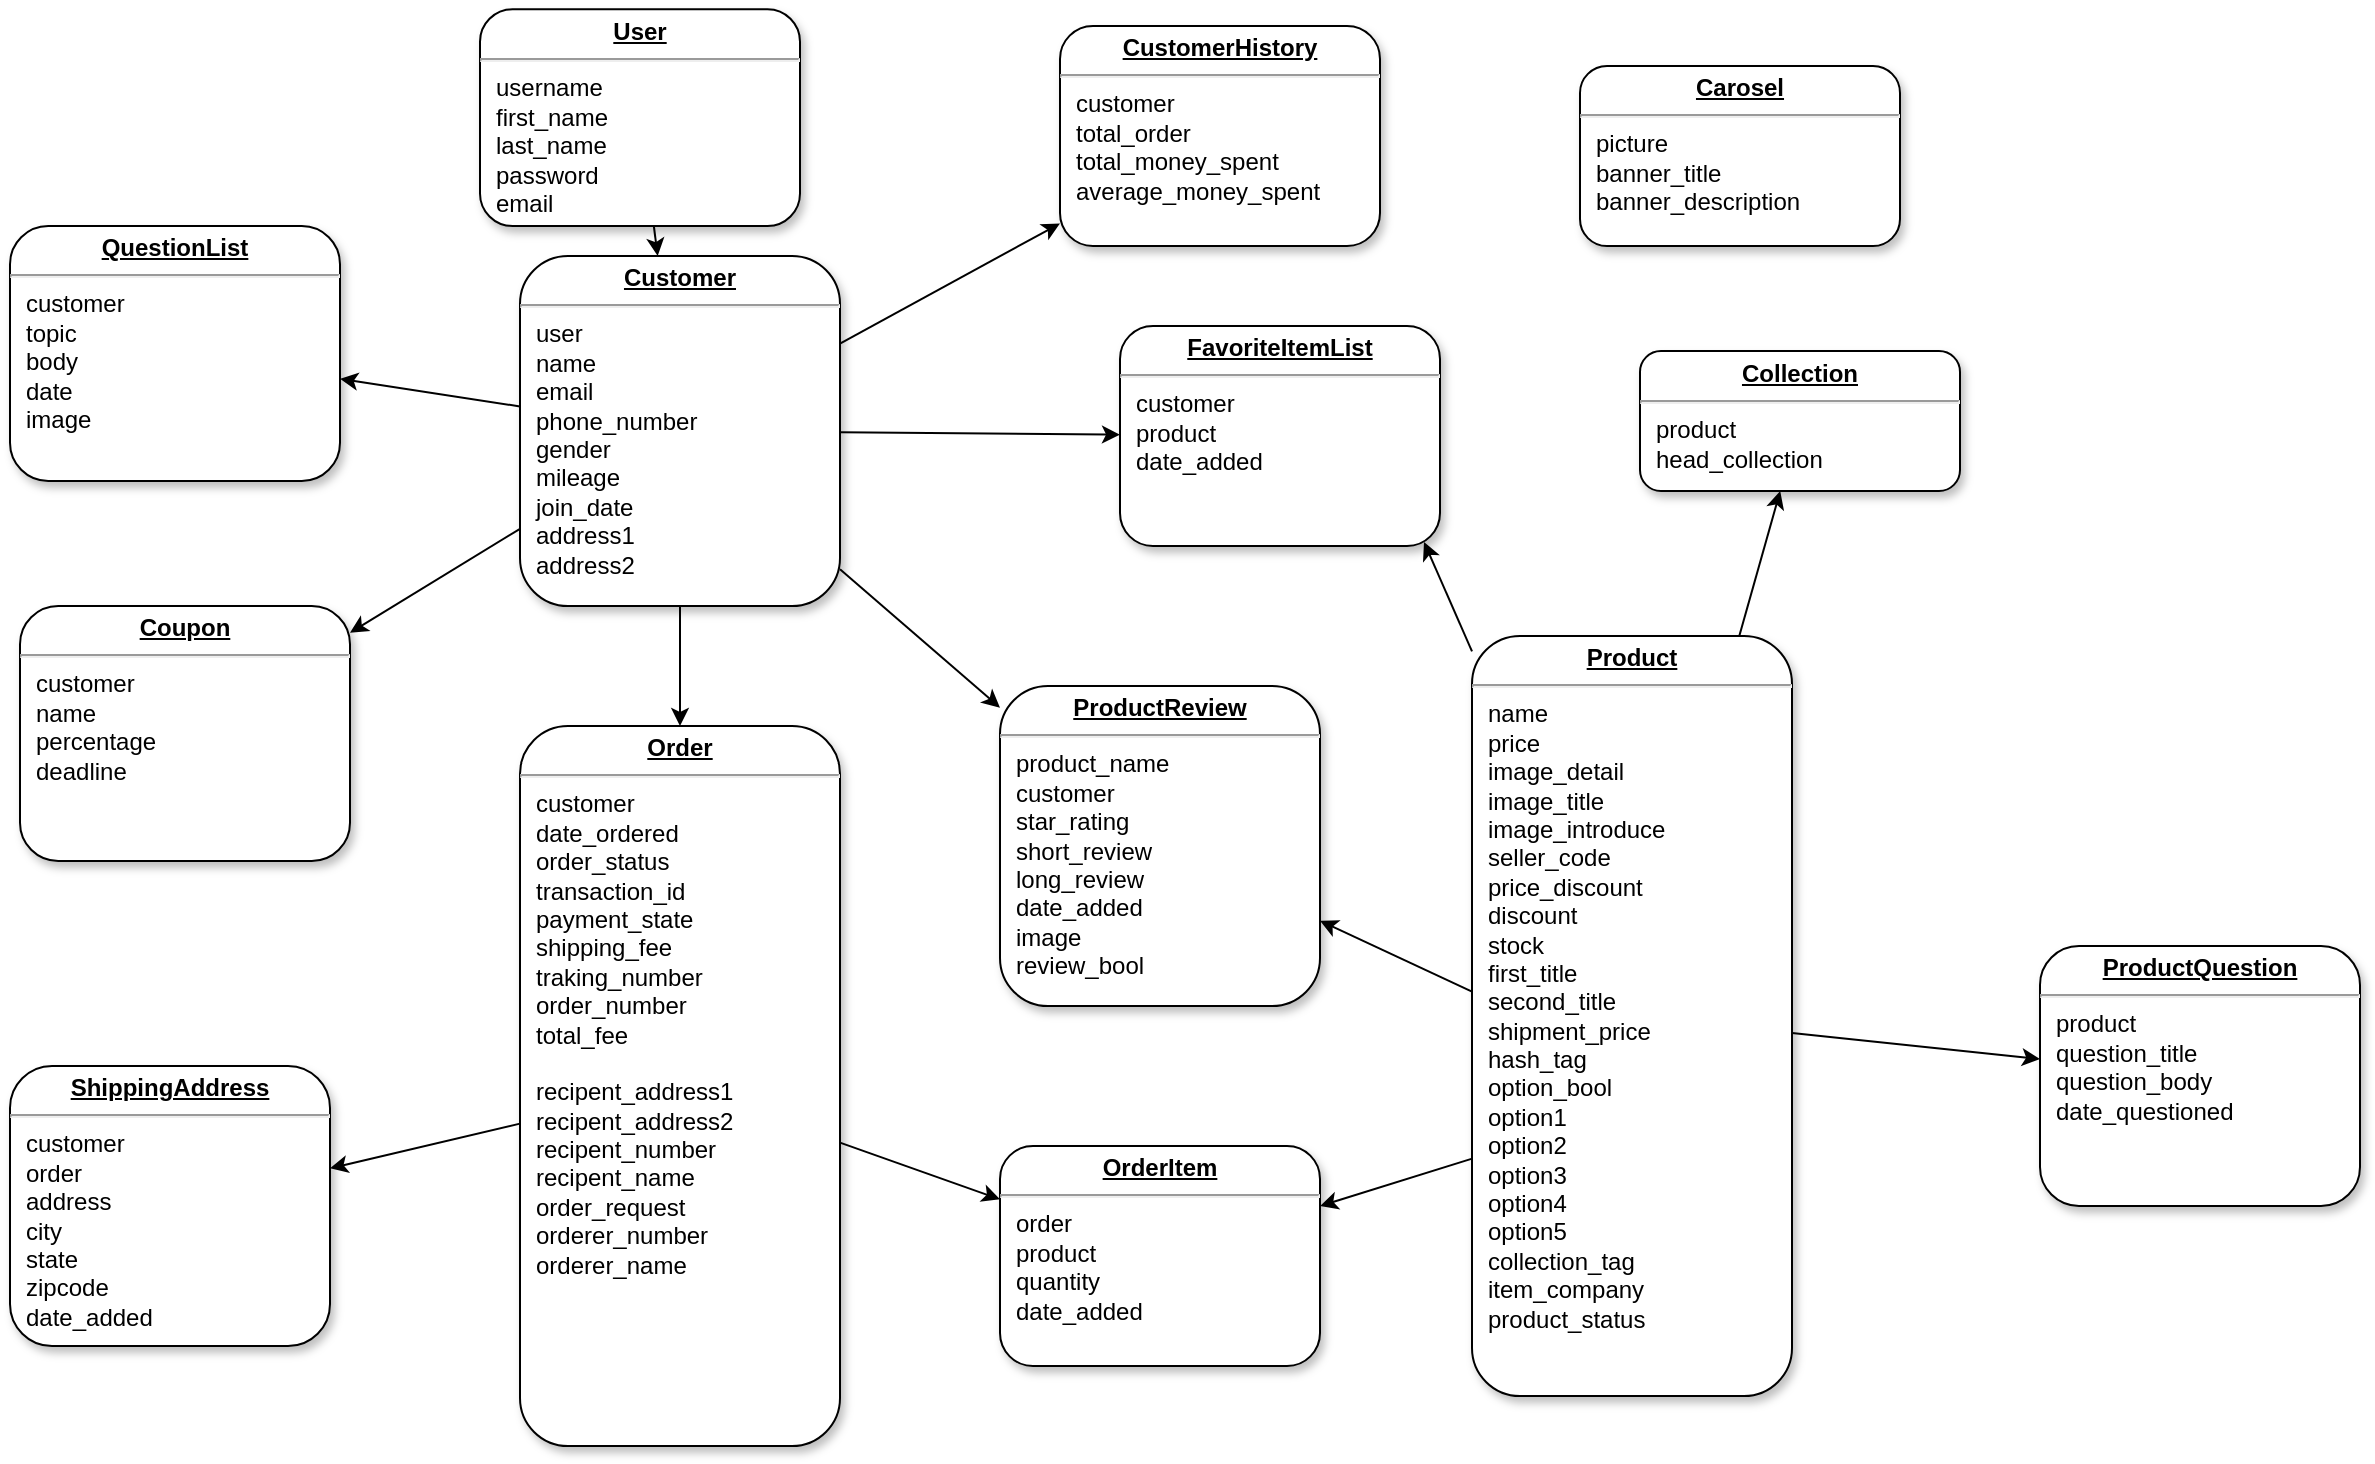 <mxfile version="16.0.2" type="device"><diagram name="Page-1" id="efa7a0a1-bf9b-a30e-e6df-94a7791c09e9"><mxGraphModel dx="1528" dy="905" grid="1" gridSize="10" guides="1" tooltips="1" connect="1" arrows="1" fold="1" page="1" pageScale="1" pageWidth="826" pageHeight="1169" math="0" shadow="0"><root><mxCell id="0"/><mxCell id="1" parent="0"/><mxCell id="19" value="&lt;p style=&quot;margin: 0px ; margin-top: 4px ; text-align: center ; text-decoration: underline&quot;&gt;&lt;b&gt;Order&lt;/b&gt;&lt;/p&gt;&lt;hr&gt;&lt;p style=&quot;margin: 0px ; margin-left: 8px&quot;&gt;customer&lt;/p&gt;&lt;p style=&quot;margin: 0px ; margin-left: 8px&quot;&gt;date_ordered&lt;/p&gt;&lt;p style=&quot;margin: 0px ; margin-left: 8px&quot;&gt;order_status&lt;/p&gt;&lt;p style=&quot;margin: 0px ; margin-left: 8px&quot;&gt;transaction_id&lt;/p&gt;&lt;p style=&quot;margin: 0px ; margin-left: 8px&quot;&gt;payment_state&lt;/p&gt;&lt;p style=&quot;margin: 0px ; margin-left: 8px&quot;&gt;shipping_fee&lt;/p&gt;&lt;p style=&quot;margin: 0px ; margin-left: 8px&quot;&gt;traking_number&lt;/p&gt;&lt;p style=&quot;margin: 0px ; margin-left: 8px&quot;&gt;order_number&lt;/p&gt;&lt;p style=&quot;margin: 0px ; margin-left: 8px&quot;&gt;total_fee&lt;br&gt;&lt;/p&gt;&lt;p style=&quot;margin: 0px ; margin-left: 8px&quot;&gt;&lt;br&gt;&lt;/p&gt;&lt;p style=&quot;margin: 0px ; margin-left: 8px&quot;&gt;recipent_address1&lt;/p&gt;&lt;p style=&quot;margin: 0px ; margin-left: 8px&quot;&gt;recipent_address2&lt;/p&gt;&lt;p style=&quot;margin: 0px ; margin-left: 8px&quot;&gt;recipent_number&lt;/p&gt;&lt;p style=&quot;margin: 0px ; margin-left: 8px&quot;&gt;recipent_name&lt;/p&gt;&lt;p style=&quot;margin: 0px ; margin-left: 8px&quot;&gt;order_request&lt;/p&gt;&lt;p style=&quot;margin: 0px ; margin-left: 8px&quot;&gt;orderer_number&lt;/p&gt;&lt;p style=&quot;margin: 0px ; margin-left: 8px&quot;&gt;orderer_name&lt;/p&gt;" style="verticalAlign=top;align=left;overflow=fill;fontSize=12;fontFamily=Helvetica;html=1;shadow=1;rounded=1;" parent="1" vertex="1"><mxGeometry x="190" y="380" width="160" height="360" as="geometry"/></mxCell><mxCell id="20" value="&lt;p style=&quot;margin: 0px ; margin-top: 4px ; text-align: center ; text-decoration: underline&quot;&gt;&lt;strong&gt;OrderItem&lt;/strong&gt;&lt;/p&gt;&lt;hr&gt;&lt;p style=&quot;margin: 0px ; margin-left: 8px&quot;&gt;order&lt;/p&gt;&lt;p style=&quot;margin: 0px ; margin-left: 8px&quot;&gt;product&lt;/p&gt;&lt;p style=&quot;margin: 0px ; margin-left: 8px&quot;&gt;quantity&lt;/p&gt;&lt;p style=&quot;margin: 0px ; margin-left: 8px&quot;&gt;date_added&amp;nbsp;&lt;/p&gt;" style="verticalAlign=top;align=left;overflow=fill;fontSize=12;fontFamily=Helvetica;html=1;shadow=1;rounded=1;" parent="1" vertex="1"><mxGeometry x="430" y="590" width="160" height="110" as="geometry"/></mxCell><mxCell id="21" value="&lt;p style=&quot;margin: 0px ; margin-top: 4px ; text-align: center ; text-decoration: underline&quot;&gt;&lt;strong&gt;Customer&lt;/strong&gt;&lt;/p&gt;&lt;hr&gt;&lt;p style=&quot;margin: 0px ; margin-left: 8px&quot;&gt;user&lt;/p&gt;&lt;p style=&quot;margin: 0px ; margin-left: 8px&quot;&gt;name&lt;/p&gt;&lt;p style=&quot;margin: 0px ; margin-left: 8px&quot;&gt;email&lt;/p&gt;&lt;p style=&quot;margin: 0px ; margin-left: 8px&quot;&gt;phone_number&lt;/p&gt;&lt;p style=&quot;margin: 0px ; margin-left: 8px&quot;&gt;gender&lt;/p&gt;&lt;p style=&quot;margin: 0px ; margin-left: 8px&quot;&gt;mileage&lt;/p&gt;&lt;p style=&quot;margin: 0px ; margin-left: 8px&quot;&gt;join_date&lt;/p&gt;&lt;p style=&quot;margin: 0px ; margin-left: 8px&quot;&gt;address1&lt;/p&gt;&lt;p style=&quot;margin: 0px ; margin-left: 8px&quot;&gt;address2&lt;/p&gt;" style="verticalAlign=top;align=left;overflow=fill;fontSize=12;fontFamily=Helvetica;html=1;shadow=1;rounded=1;" parent="1" vertex="1"><mxGeometry x="190" y="145" width="160" height="175" as="geometry"/></mxCell><mxCell id="24" value="&lt;p style=&quot;margin: 0px ; margin-top: 4px ; text-align: center ; text-decoration: underline&quot;&gt;&lt;b&gt;ShippingAddress&lt;/b&gt;&lt;/p&gt;&lt;hr&gt;&lt;p style=&quot;margin: 0px ; margin-left: 8px&quot;&gt;customer&lt;/p&gt;&lt;p style=&quot;margin: 0px ; margin-left: 8px&quot;&gt;order&lt;/p&gt;&lt;p style=&quot;margin: 0px ; margin-left: 8px&quot;&gt;address&lt;/p&gt;&lt;p style=&quot;margin: 0px ; margin-left: 8px&quot;&gt;city&lt;/p&gt;&lt;p style=&quot;margin: 0px ; margin-left: 8px&quot;&gt;state&lt;/p&gt;&lt;p style=&quot;margin: 0px ; margin-left: 8px&quot;&gt;zipcode&lt;/p&gt;&lt;p style=&quot;margin: 0px ; margin-left: 8px&quot;&gt;date_added&lt;/p&gt;" style="verticalAlign=top;align=left;overflow=fill;fontSize=12;fontFamily=Helvetica;html=1;shadow=1;rounded=1;" parent="1" vertex="1"><mxGeometry x="-65" y="550" width="160" height="140" as="geometry"/></mxCell><mxCell id="25" value="&lt;p style=&quot;margin: 0px ; margin-top: 4px ; text-align: center ; text-decoration: underline&quot;&gt;&lt;b&gt;User&lt;/b&gt;&lt;/p&gt;&lt;hr&gt;&lt;p style=&quot;margin: 0px ; margin-left: 8px&quot;&gt;username&lt;/p&gt;&lt;p style=&quot;margin: 0px ; margin-left: 8px&quot;&gt;first_name&lt;/p&gt;&lt;p style=&quot;margin: 0px ; margin-left: 8px&quot;&gt;last_name&lt;/p&gt;&lt;p style=&quot;margin: 0px ; margin-left: 8px&quot;&gt;password&lt;/p&gt;&lt;p style=&quot;margin: 0px ; margin-left: 8px&quot;&gt;email&lt;/p&gt;" style="verticalAlign=top;align=left;overflow=fill;fontSize=12;fontFamily=Helvetica;html=1;shadow=1;rounded=1;" parent="1" vertex="1"><mxGeometry x="170" y="21.64" width="160" height="108.36" as="geometry"/></mxCell><mxCell id="28" value="&lt;p style=&quot;margin: 0px ; margin-top: 4px ; text-align: center ; text-decoration: underline&quot;&gt;&lt;b&gt;CustomerHistory&lt;/b&gt;&lt;/p&gt;&lt;hr&gt;&lt;p style=&quot;margin: 0px ; margin-left: 8px&quot;&gt;customer&lt;/p&gt;&lt;p style=&quot;margin: 0px ; margin-left: 8px&quot;&gt;total_order&lt;br&gt;&lt;/p&gt;&lt;p style=&quot;margin: 0px ; margin-left: 8px&quot;&gt;total_money_spent&lt;/p&gt;&lt;p style=&quot;margin: 0px ; margin-left: 8px&quot;&gt;average_money_spent&lt;/p&gt;" style="verticalAlign=top;align=left;overflow=fill;fontSize=12;fontFamily=Helvetica;html=1;shadow=1;rounded=1;" parent="1" vertex="1"><mxGeometry x="460" y="30" width="160" height="110" as="geometry"/></mxCell><mxCell id="pyGy2vIhLCrr17hURL6f-105" value="" style="endArrow=classic;html=1;rounded=1;curved=1;" parent="1" source="19" target="24" edge="1"><mxGeometry width="50" height="50" relative="1" as="geometry"><mxPoint x="220" y="500" as="sourcePoint"/><mxPoint x="270" y="450" as="targetPoint"/><Array as="points"/></mxGeometry></mxCell><mxCell id="pyGy2vIhLCrr17hURL6f-106" value="" style="endArrow=classic;html=1;rounded=1;curved=1;exitX=0.013;exitY=0.686;exitDx=0;exitDy=0;exitPerimeter=0;" parent="1" source="JWY3YkU0zg1HxHzlUJIO-39" target="20" edge="1"><mxGeometry width="50" height="50" relative="1" as="geometry"><mxPoint x="430" y="543.529" as="sourcePoint"/><mxPoint x="270" y="550" as="targetPoint"/></mxGeometry></mxCell><mxCell id="pyGy2vIhLCrr17hURL6f-107" value="" style="endArrow=classic;html=1;rounded=1;curved=1;" parent="1" source="19" target="20" edge="1"><mxGeometry width="50" height="50" relative="1" as="geometry"><mxPoint x="590" y="430" as="sourcePoint"/><mxPoint x="500" y="610" as="targetPoint"/></mxGeometry></mxCell><mxCell id="pyGy2vIhLCrr17hURL6f-110" value="&lt;p style=&quot;margin: 0px ; margin-top: 4px ; text-align: center ; text-decoration: underline&quot;&gt;&lt;b&gt;Collection&lt;/b&gt;&lt;/p&gt;&lt;hr&gt;&lt;p style=&quot;margin: 0px ; margin-left: 8px&quot;&gt;product&lt;/p&gt;&lt;p style=&quot;margin: 0px ; margin-left: 8px&quot;&gt;head_collection&lt;/p&gt;" style="verticalAlign=top;align=left;overflow=fill;fontSize=12;fontFamily=Helvetica;html=1;shadow=1;rounded=1;" parent="1" vertex="1"><mxGeometry x="750" y="192.5" width="160" height="70" as="geometry"/></mxCell><mxCell id="pyGy2vIhLCrr17hURL6f-111" value="" style="endArrow=classic;html=1;rounded=1;curved=1;" parent="1" source="JWY3YkU0zg1HxHzlUJIO-39" target="pyGy2vIhLCrr17hURL6f-110" edge="1"><mxGeometry width="50" height="50" relative="1" as="geometry"><mxPoint x="589.36" y="351.12" as="sourcePoint"/><mxPoint x="290" y="720" as="targetPoint"/></mxGeometry></mxCell><mxCell id="vmLul0r6QRnoBtgCaaPV-93" value="" style="endArrow=classic;html=1;rounded=1;curved=1;" parent="1" source="25" target="21" edge="1"><mxGeometry width="50" height="50" relative="1" as="geometry"><mxPoint x="390" y="430" as="sourcePoint"/><mxPoint x="440" y="380" as="targetPoint"/></mxGeometry></mxCell><mxCell id="vmLul0r6QRnoBtgCaaPV-97" value="&lt;p style=&quot;margin: 0px ; margin-top: 4px ; text-align: center ; text-decoration: underline&quot;&gt;&lt;b&gt;ProductReview&lt;/b&gt;&lt;/p&gt;&lt;hr&gt;&lt;p style=&quot;margin: 0px ; margin-left: 8px&quot;&gt;product_name&lt;/p&gt;&lt;p style=&quot;margin: 0px ; margin-left: 8px&quot;&gt;customer&lt;/p&gt;&lt;p style=&quot;margin: 0px ; margin-left: 8px&quot;&gt;star_rating&lt;/p&gt;&lt;p style=&quot;margin: 0px ; margin-left: 8px&quot;&gt;short_review&lt;/p&gt;&lt;p style=&quot;margin: 0px ; margin-left: 8px&quot;&gt;long_review&lt;/p&gt;&lt;p style=&quot;margin: 0px ; margin-left: 8px&quot;&gt;date_added&lt;/p&gt;&lt;p style=&quot;margin: 0px ; margin-left: 8px&quot;&gt;image&lt;/p&gt;&lt;p style=&quot;margin: 0px ; margin-left: 8px&quot;&gt;review_bool&lt;/p&gt;" style="verticalAlign=top;align=left;overflow=fill;fontSize=12;fontFamily=Helvetica;html=1;shadow=1;rounded=1;" parent="1" vertex="1"><mxGeometry x="430" y="360" width="160" height="160" as="geometry"/></mxCell><mxCell id="vmLul0r6QRnoBtgCaaPV-98" value="" style="endArrow=classic;html=1;rounded=1;curved=1;exitX=0;exitY=0.468;exitDx=0;exitDy=0;exitPerimeter=0;" parent="1" source="JWY3YkU0zg1HxHzlUJIO-39" target="vmLul0r6QRnoBtgCaaPV-97" edge="1"><mxGeometry width="50" height="50" relative="1" as="geometry"><mxPoint x="590" y="456.902" as="sourcePoint"/><mxPoint x="440" y="380" as="targetPoint"/><Array as="points"/></mxGeometry></mxCell><mxCell id="vmLul0r6QRnoBtgCaaPV-99" value="&lt;p style=&quot;margin: 0px ; margin-top: 4px ; text-align: center ; text-decoration: underline&quot;&gt;&lt;b&gt;ProductQuestion&lt;/b&gt;&lt;/p&gt;&lt;hr&gt;&lt;p style=&quot;margin: 0px ; margin-left: 8px&quot;&gt;product&lt;/p&gt;&lt;p style=&quot;margin: 0px ; margin-left: 8px&quot;&gt;question_title&lt;/p&gt;&lt;p style=&quot;margin: 0px ; margin-left: 8px&quot;&gt;question_body&lt;/p&gt;&lt;p style=&quot;margin: 0px ; margin-left: 8px&quot;&gt;date_questioned&lt;/p&gt;" style="verticalAlign=top;align=left;overflow=fill;fontSize=12;fontFamily=Helvetica;html=1;shadow=1;rounded=1;" parent="1" vertex="1"><mxGeometry x="950" y="490" width="160" height="130" as="geometry"/></mxCell><mxCell id="k3-hz3YN0B2-z3wXSzY--30" value="&lt;p style=&quot;margin: 0px ; margin-top: 4px ; text-align: center ; text-decoration: underline&quot;&gt;&lt;b&gt;QuestionList&lt;/b&gt;&lt;/p&gt;&lt;hr&gt;&lt;p style=&quot;margin: 0px ; margin-left: 8px&quot;&gt;customer&lt;/p&gt;&lt;p style=&quot;margin: 0px ; margin-left: 8px&quot;&gt;topic&lt;/p&gt;&lt;p style=&quot;margin: 0px ; margin-left: 8px&quot;&gt;body&lt;/p&gt;&lt;p style=&quot;margin: 0px ; margin-left: 8px&quot;&gt;date&lt;/p&gt;&lt;p style=&quot;margin: 0px ; margin-left: 8px&quot;&gt;image&lt;/p&gt;" style="verticalAlign=top;align=left;overflow=fill;fontSize=12;fontFamily=Helvetica;html=1;shadow=1;rounded=1;" parent="1" vertex="1"><mxGeometry x="-65" y="130" width="165" height="127.5" as="geometry"/></mxCell><mxCell id="k3-hz3YN0B2-z3wXSzY--31" value="" style="endArrow=classic;html=1;rounded=1;curved=1;" parent="1" source="21" target="k3-hz3YN0B2-z3wXSzY--30" edge="1"><mxGeometry width="50" height="50" relative="1" as="geometry"><mxPoint x="90" y="50.0" as="sourcePoint"/><mxPoint x="160" y="150" as="targetPoint"/><Array as="points"/></mxGeometry></mxCell><mxCell id="k3-hz3YN0B2-z3wXSzY--32" value="&lt;p style=&quot;margin: 0px ; margin-top: 4px ; text-align: center ; text-decoration: underline&quot;&gt;&lt;b&gt;Coupon&lt;/b&gt;&lt;/p&gt;&lt;hr&gt;&lt;p style=&quot;margin: 0px ; margin-left: 8px&quot;&gt;customer&lt;br&gt;&lt;/p&gt;&lt;p style=&quot;margin: 0px ; margin-left: 8px&quot;&gt;name&lt;/p&gt;&lt;p style=&quot;margin: 0px ; margin-left: 8px&quot;&gt;percentage&lt;/p&gt;&lt;p style=&quot;margin: 0px ; margin-left: 8px&quot;&gt;deadline&lt;/p&gt;&lt;p style=&quot;margin: 0px ; margin-left: 8px&quot;&gt;&lt;br&gt;&lt;/p&gt;" style="verticalAlign=top;align=left;overflow=fill;fontSize=12;fontFamily=Helvetica;html=1;shadow=1;rounded=1;" parent="1" vertex="1"><mxGeometry x="-60" y="320" width="165" height="127.5" as="geometry"/></mxCell><mxCell id="f7UUaUtCkYgzqHya_1Tv-31" value="" style="endArrow=classic;html=1;rounded=1;curved=1;" parent="1" source="21" target="k3-hz3YN0B2-z3wXSzY--32" edge="1"><mxGeometry width="50" height="50" relative="1" as="geometry"><mxPoint x="220" y="220" as="sourcePoint"/><mxPoint x="195" y="202.207" as="targetPoint"/><Array as="points"/></mxGeometry></mxCell><mxCell id="f7UUaUtCkYgzqHya_1Tv-32" value="" style="endArrow=classic;html=1;rounded=1;curved=1;" parent="1" source="21" target="28" edge="1"><mxGeometry width="50" height="50" relative="1" as="geometry"><mxPoint x="230" y="196.25" as="sourcePoint"/><mxPoint x="195" y="202.207" as="targetPoint"/><Array as="points"/></mxGeometry></mxCell><mxCell id="f7UUaUtCkYgzqHya_1Tv-36" value="&lt;p style=&quot;margin: 0px ; margin-top: 4px ; text-align: center ; text-decoration: underline&quot;&gt;&lt;b&gt;FavoriteItemList&lt;/b&gt;&lt;/p&gt;&lt;hr&gt;&lt;p style=&quot;margin: 0px ; margin-left: 8px&quot;&gt;customer&lt;br&gt;&lt;/p&gt;&lt;p style=&quot;margin: 0px ; margin-left: 8px&quot;&gt;&lt;span&gt;product&lt;/span&gt;&lt;/p&gt;&lt;p style=&quot;margin: 0px ; margin-left: 8px&quot;&gt;date_added&lt;/p&gt;&lt;p style=&quot;margin: 0px ; margin-left: 8px&quot;&gt;&lt;br&gt;&lt;/p&gt;" style="verticalAlign=top;align=left;overflow=fill;fontSize=12;fontFamily=Helvetica;html=1;shadow=1;rounded=1;" parent="1" vertex="1"><mxGeometry x="490" y="180" width="160" height="110" as="geometry"/></mxCell><mxCell id="f7UUaUtCkYgzqHya_1Tv-37" value="" style="endArrow=classic;html=1;rounded=1;curved=1;entryX=0.95;entryY=0.982;entryDx=0;entryDy=0;entryPerimeter=0;" parent="1" source="JWY3YkU0zg1HxHzlUJIO-39" target="f7UUaUtCkYgzqHya_1Tv-36" edge="1"><mxGeometry width="50" height="50" relative="1" as="geometry"><mxPoint x="510" y="300" as="sourcePoint"/><mxPoint x="620" y="405" as="targetPoint"/></mxGeometry></mxCell><mxCell id="f7UUaUtCkYgzqHya_1Tv-38" value="" style="endArrow=classic;html=1;rounded=1;curved=1;" parent="1" source="21" target="f7UUaUtCkYgzqHya_1Tv-36" edge="1"><mxGeometry width="50" height="50" relative="1" as="geometry"><mxPoint x="560" y="272.5" as="sourcePoint"/><mxPoint x="410" y="260" as="targetPoint"/></mxGeometry></mxCell><mxCell id="f7UUaUtCkYgzqHya_1Tv-40" value="" style="endArrow=classic;html=1;rounded=1;curved=1;startArrow=none;" parent="1" source="JWY3YkU0zg1HxHzlUJIO-39" target="vmLul0r6QRnoBtgCaaPV-99" edge="1"><mxGeometry width="50" height="50" relative="1" as="geometry"><mxPoint x="590" y="527.161" as="sourcePoint"/><mxPoint x="611.6" y="427.64" as="targetPoint"/></mxGeometry></mxCell><mxCell id="jUFWIqpIyoVSwvZLxmJf-28" value="&lt;p style=&quot;margin: 0px ; margin-top: 4px ; text-align: center ; text-decoration: underline&quot;&gt;&lt;b&gt;Carosel&lt;/b&gt;&lt;/p&gt;&lt;hr&gt;&lt;p style=&quot;margin: 0px ; margin-left: 8px&quot;&gt;picture&lt;/p&gt;&lt;p style=&quot;margin: 0px ; margin-left: 8px&quot;&gt;banner_title&lt;/p&gt;&lt;p style=&quot;margin: 0px ; margin-left: 8px&quot;&gt;banner_description&lt;/p&gt;" style="verticalAlign=top;align=left;overflow=fill;fontSize=12;fontFamily=Helvetica;html=1;shadow=1;rounded=1;" parent="1" vertex="1"><mxGeometry x="720" y="50" width="160" height="90" as="geometry"/></mxCell><mxCell id="JWY3YkU0zg1HxHzlUJIO-39" value="&lt;p style=&quot;margin: 0px ; margin-top: 4px ; text-align: center ; text-decoration: underline&quot;&gt;&lt;strong&gt;Product&lt;/strong&gt;&lt;/p&gt;&lt;hr&gt;&lt;p style=&quot;margin: 0px ; margin-left: 8px&quot;&gt;name&lt;/p&gt;&lt;p style=&quot;margin: 0px ; margin-left: 8px&quot;&gt;price&lt;/p&gt;&lt;p style=&quot;margin: 0px ; margin-left: 8px&quot;&gt;&lt;span&gt;image_detail&lt;/span&gt;&lt;/p&gt;&lt;p style=&quot;margin: 0px ; margin-left: 8px&quot;&gt;&lt;span&gt;image_title&lt;/span&gt;&lt;/p&gt;&lt;p style=&quot;margin: 0px ; margin-left: 8px&quot;&gt;&lt;span&gt;image_introduce&lt;/span&gt;&lt;/p&gt;&lt;p style=&quot;margin: 0px ; margin-left: 8px&quot;&gt;seller_code&lt;span&gt;&lt;br&gt;&lt;/span&gt;&lt;/p&gt;&lt;p style=&quot;margin: 0px ; margin-left: 8px&quot;&gt;price_discount&lt;/p&gt;&lt;p style=&quot;margin: 0px ; margin-left: 8px&quot;&gt;discount&lt;/p&gt;&lt;p style=&quot;margin: 0px ; margin-left: 8px&quot;&gt;stock&lt;/p&gt;&lt;p style=&quot;margin: 0px ; margin-left: 8px&quot;&gt;first_title&lt;/p&gt;&lt;p style=&quot;margin: 0px ; margin-left: 8px&quot;&gt;second_title&lt;/p&gt;&lt;p style=&quot;margin: 0px ; margin-left: 8px&quot;&gt;shipment_price&lt;/p&gt;&lt;p style=&quot;margin: 0px ; margin-left: 8px&quot;&gt;hash_tag&lt;/p&gt;&lt;p style=&quot;margin: 0px ; margin-left: 8px&quot;&gt;option_bool&lt;/p&gt;&lt;p style=&quot;margin: 0px ; margin-left: 8px&quot;&gt;option1&lt;/p&gt;&lt;p style=&quot;margin: 0px ; margin-left: 8px&quot;&gt;option2&lt;/p&gt;&lt;p style=&quot;margin: 0px ; margin-left: 8px&quot;&gt;option3&lt;/p&gt;&lt;p style=&quot;margin: 0px ; margin-left: 8px&quot;&gt;option4&lt;/p&gt;&lt;p style=&quot;margin: 0px ; margin-left: 8px&quot;&gt;option5&lt;/p&gt;&lt;p style=&quot;margin: 0px ; margin-left: 8px&quot;&gt;collection_tag&lt;/p&gt;&lt;p style=&quot;margin: 0px ; margin-left: 8px&quot;&gt;item_company&lt;br&gt;&lt;/p&gt;&lt;p style=&quot;margin: 0px ; margin-left: 8px&quot;&gt;product_status&lt;/p&gt;&lt;p style=&quot;margin: 0px ; margin-left: 8px&quot;&gt;&lt;br&gt;&lt;/p&gt;" style="verticalAlign=top;align=left;overflow=fill;fontSize=12;fontFamily=Helvetica;html=1;shadow=1;rounded=1;" parent="1" vertex="1"><mxGeometry x="666" y="335" width="160" height="380" as="geometry"/></mxCell><mxCell id="3cvNlxhv_uUttwOQ6cZu-29" value="" style="endArrow=classic;html=1;rounded=1;curved=1;" parent="1" source="21" target="vmLul0r6QRnoBtgCaaPV-97" edge="1"><mxGeometry width="50" height="50" relative="1" as="geometry"><mxPoint x="600" y="466.902" as="sourcePoint"/><mxPoint x="490" y="500" as="targetPoint"/><Array as="points"/></mxGeometry></mxCell><mxCell id="3cvNlxhv_uUttwOQ6cZu-34" value="" style="endArrow=classic;html=1;rounded=1;curved=1;" parent="1" source="21" target="19" edge="1"><mxGeometry width="50" height="50" relative="1" as="geometry"><mxPoint x="360" y="305.833" as="sourcePoint"/><mxPoint x="500" y="416.667" as="targetPoint"/><Array as="points"/></mxGeometry></mxCell></root></mxGraphModel></diagram></mxfile>